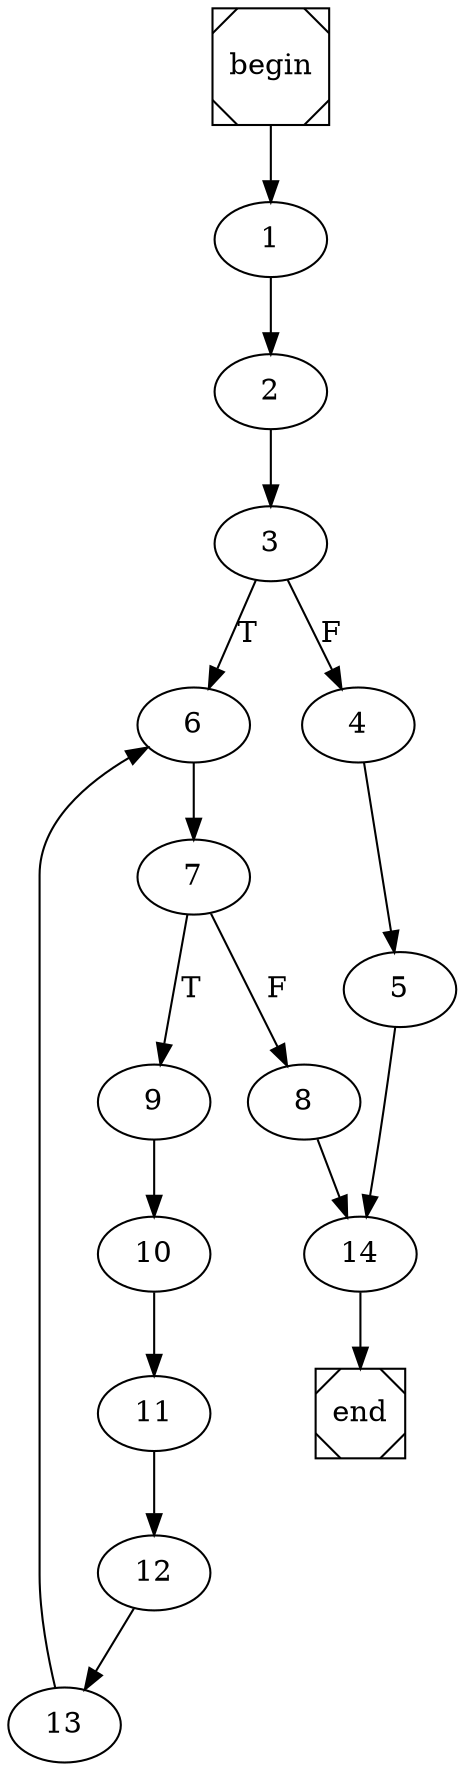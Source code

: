 digraph cfg {
	begin [shape=Msquare];
	end [shape=Msquare];
	begin -> 1;	1 -> 2;	2 -> 3;	3 -> 6[label=T];	3 -> 4[label=F];	4 -> 5;	5 -> 14;	6 -> 7;	7 -> 9[label=T];	7 -> 8[label=F];	8 -> 14;	9 -> 10;	10 -> 11;	11 -> 12;	12 -> 13;	13 -> 6;	14 -> end;}
